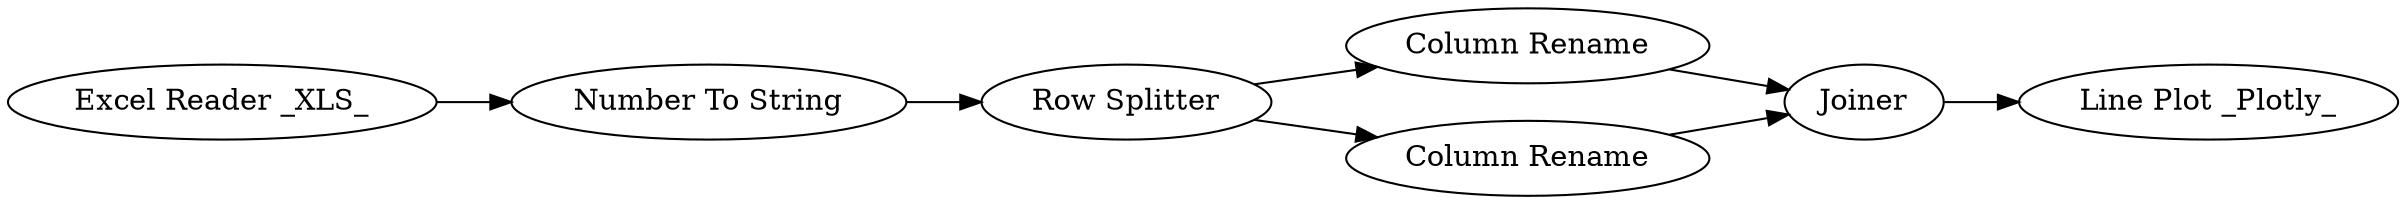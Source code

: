 digraph {
	2 [label="Excel Reader _XLS_"]
	4 [label="Number To String"]
	6 [label="Line Plot _Plotly_"]
	9 [label="Column Rename"]
	10 [label="Column Rename"]
	12 [label=Joiner]
	15 [label="Row Splitter"]
	2 -> 4
	4 -> 15
	9 -> 12
	10 -> 12
	12 -> 6
	15 -> 9
	15 -> 10
	rankdir=LR
}
